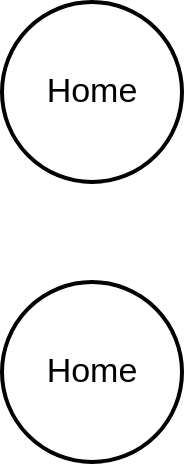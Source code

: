 <mxfile version="20.7.4" type="github">
  <diagram id="uFAfl_5ZbbfO6x_Pxt6Y" name="Page-1">
    <mxGraphModel dx="927" dy="515" grid="1" gridSize="10" guides="1" tooltips="1" connect="1" arrows="1" fold="1" page="1" pageScale="1" pageWidth="850" pageHeight="1100" math="0" shadow="0">
      <root>
        <mxCell id="0" />
        <mxCell id="1" parent="0" />
        <mxCell id="AnUUdsGAanJJeo-KfAqZ-1" value="&lt;font style=&quot;font-size: 17px;&quot;&gt;Home&lt;/font&gt;" style="ellipse;whiteSpace=wrap;html=1;aspect=fixed;strokeWidth=2;" parent="1" vertex="1">
          <mxGeometry x="370" y="120" width="90" height="90" as="geometry" />
        </mxCell>
        <mxCell id="GBu1_ZL9Ya781XCYINDI-1" value="&lt;font style=&quot;font-size: 17px;&quot;&gt;Home&lt;/font&gt;" style="ellipse;whiteSpace=wrap;html=1;aspect=fixed;strokeWidth=2;" vertex="1" parent="1">
          <mxGeometry x="370" y="260" width="90" height="90" as="geometry" />
        </mxCell>
      </root>
    </mxGraphModel>
  </diagram>
</mxfile>
